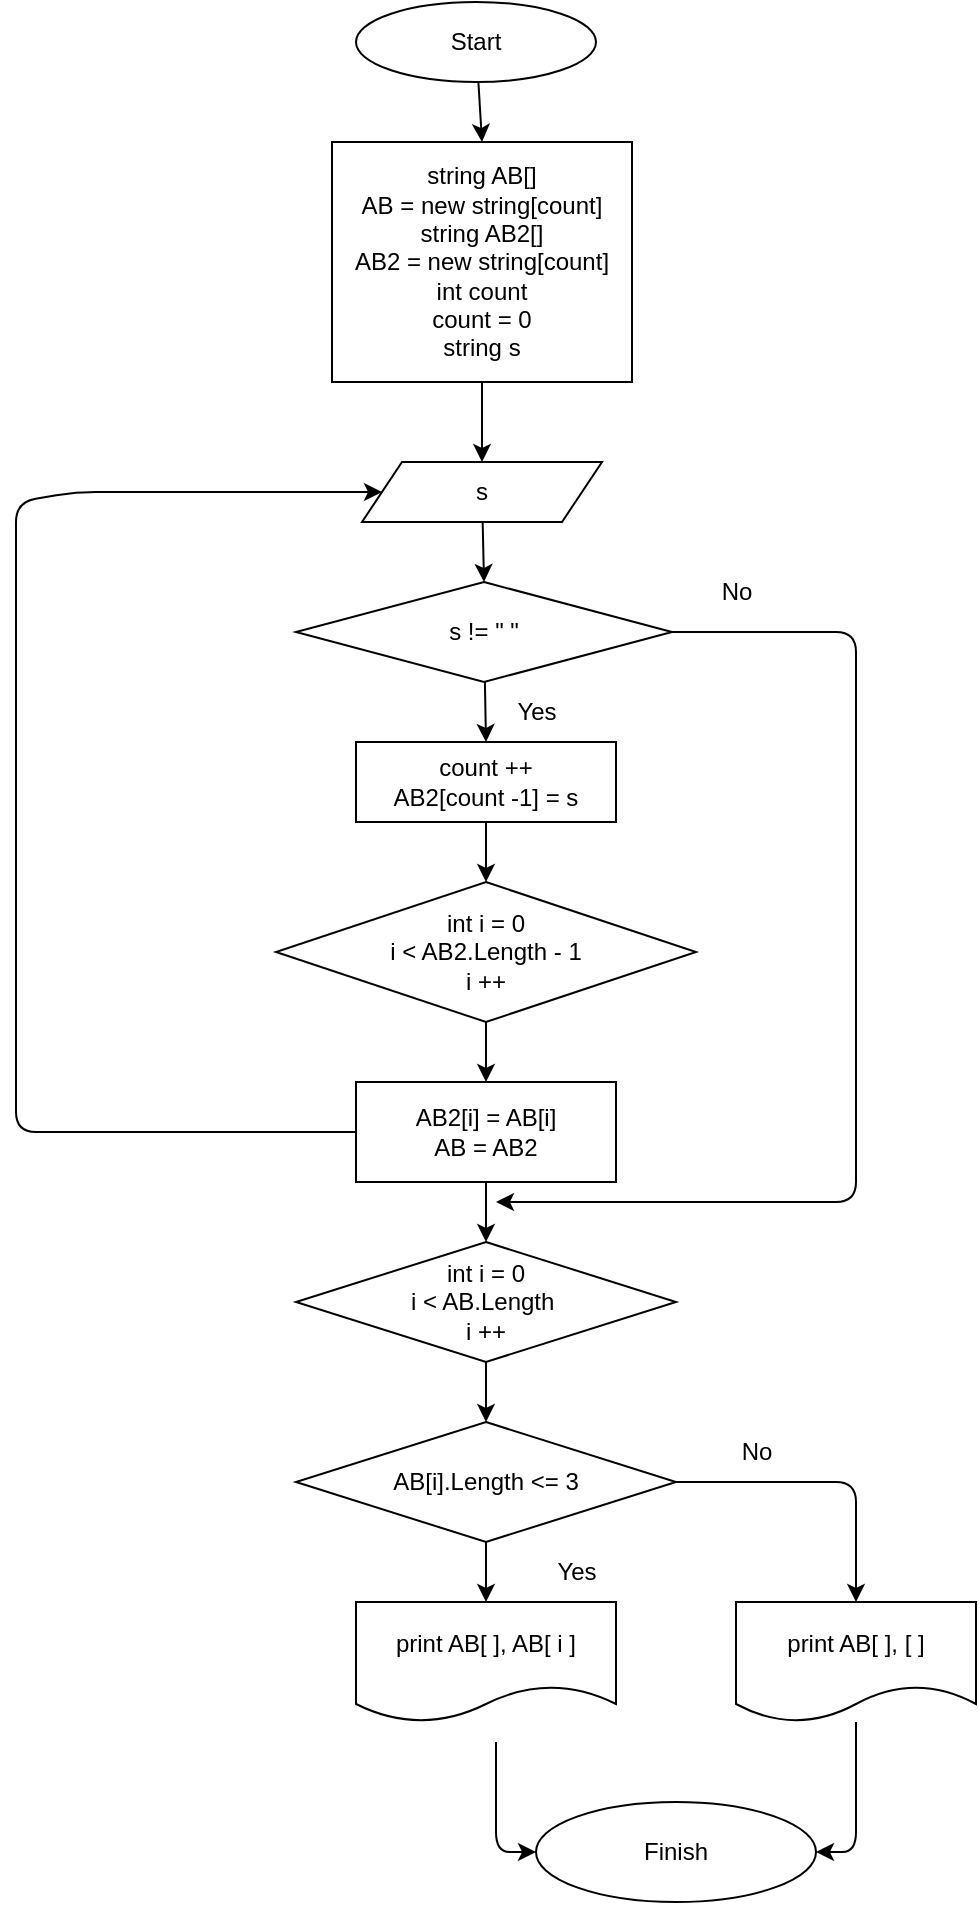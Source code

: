 <mxfile>
    <diagram id="I4M9VPzilsI7Wyy_FVE7" name="Page-1">
        <mxGraphModel dx="576" dy="440" grid="1" gridSize="10" guides="1" tooltips="1" connect="1" arrows="1" fold="1" page="1" pageScale="1" pageWidth="850" pageHeight="1100" math="0" shadow="0">
            <root>
                <mxCell id="0"/>
                <mxCell id="1" parent="0"/>
                <mxCell id="4" style="edgeStyle=none;html=1;entryX=0.5;entryY=0;entryDx=0;entryDy=0;" edge="1" parent="1" source="2" target="3">
                    <mxGeometry relative="1" as="geometry"/>
                </mxCell>
                <mxCell id="2" value="Start" style="ellipse;whiteSpace=wrap;html=1;" vertex="1" parent="1">
                    <mxGeometry x="260" y="30" width="120" height="40" as="geometry"/>
                </mxCell>
                <mxCell id="6" style="edgeStyle=none;html=1;entryX=0.5;entryY=0;entryDx=0;entryDy=0;" edge="1" parent="1" source="3" target="5">
                    <mxGeometry relative="1" as="geometry"/>
                </mxCell>
                <mxCell id="3" value="string AB[]&lt;br&gt;AB = new string[count]&lt;br&gt;string AB2[]&lt;br&gt;AB2 = new string[count]&lt;br&gt;int count&lt;br&gt;count = 0&lt;br&gt;string s" style="rounded=0;whiteSpace=wrap;html=1;" vertex="1" parent="1">
                    <mxGeometry x="248" y="100" width="150" height="120" as="geometry"/>
                </mxCell>
                <mxCell id="8" style="edgeStyle=none;html=1;entryX=0.5;entryY=0;entryDx=0;entryDy=0;" edge="1" parent="1" source="5" target="7">
                    <mxGeometry relative="1" as="geometry"/>
                </mxCell>
                <mxCell id="5" value="s" style="shape=parallelogram;perimeter=parallelogramPerimeter;whiteSpace=wrap;html=1;fixedSize=1;" vertex="1" parent="1">
                    <mxGeometry x="263" y="260" width="120" height="30" as="geometry"/>
                </mxCell>
                <mxCell id="10" style="edgeStyle=none;html=1;entryX=0.5;entryY=0;entryDx=0;entryDy=0;" edge="1" parent="1" source="7" target="9">
                    <mxGeometry relative="1" as="geometry"/>
                </mxCell>
                <mxCell id="17" style="edgeStyle=none;html=1;" edge="1" parent="1" source="7">
                    <mxGeometry relative="1" as="geometry">
                        <mxPoint x="330" y="630" as="targetPoint"/>
                        <Array as="points">
                            <mxPoint x="510" y="345"/>
                            <mxPoint x="510" y="630"/>
                        </Array>
                    </mxGeometry>
                </mxCell>
                <mxCell id="7" value="s != &quot; &quot;&lt;br&gt;" style="rhombus;whiteSpace=wrap;html=1;" vertex="1" parent="1">
                    <mxGeometry x="230" y="320" width="188" height="50" as="geometry"/>
                </mxCell>
                <mxCell id="12" style="edgeStyle=none;html=1;" edge="1" parent="1" source="9" target="11">
                    <mxGeometry relative="1" as="geometry"/>
                </mxCell>
                <mxCell id="9" value="count ++&lt;br&gt;AB2[count -1] = s" style="rounded=0;whiteSpace=wrap;html=1;" vertex="1" parent="1">
                    <mxGeometry x="260" y="400" width="130" height="40" as="geometry"/>
                </mxCell>
                <mxCell id="14" style="edgeStyle=none;html=1;entryX=0.5;entryY=0;entryDx=0;entryDy=0;" edge="1" parent="1" source="11" target="13">
                    <mxGeometry relative="1" as="geometry"/>
                </mxCell>
                <mxCell id="11" value="int i = 0&lt;br&gt;i &amp;lt; AB2.Length - 1&lt;br&gt;i ++" style="rhombus;whiteSpace=wrap;html=1;" vertex="1" parent="1">
                    <mxGeometry x="220" y="470" width="210" height="70" as="geometry"/>
                </mxCell>
                <mxCell id="23" style="edgeStyle=none;html=1;entryX=0;entryY=0.5;entryDx=0;entryDy=0;" edge="1" parent="1" source="13" target="5">
                    <mxGeometry relative="1" as="geometry">
                        <mxPoint x="100" y="590" as="targetPoint"/>
                        <Array as="points">
                            <mxPoint x="90" y="595"/>
                            <mxPoint x="90" y="280"/>
                            <mxPoint x="120" y="275"/>
                        </Array>
                    </mxGeometry>
                </mxCell>
                <mxCell id="26" style="edgeStyle=none;html=1;entryX=0.5;entryY=0;entryDx=0;entryDy=0;" edge="1" parent="1" source="13" target="24">
                    <mxGeometry relative="1" as="geometry"/>
                </mxCell>
                <mxCell id="13" value="AB2[i] = AB[i]&lt;br&gt;AB = AB2" style="rounded=0;whiteSpace=wrap;html=1;" vertex="1" parent="1">
                    <mxGeometry x="260" y="570" width="130" height="50" as="geometry"/>
                </mxCell>
                <mxCell id="20" value="No" style="text;html=1;align=center;verticalAlign=middle;resizable=0;points=[];autosize=1;strokeColor=none;fillColor=none;" vertex="1" parent="1">
                    <mxGeometry x="430" y="310" width="40" height="30" as="geometry"/>
                </mxCell>
                <mxCell id="21" value="Yes" style="text;html=1;align=center;verticalAlign=middle;resizable=0;points=[];autosize=1;strokeColor=none;fillColor=none;" vertex="1" parent="1">
                    <mxGeometry x="330" y="370" width="40" height="30" as="geometry"/>
                </mxCell>
                <mxCell id="29" style="edgeStyle=none;html=1;entryX=0.5;entryY=0;entryDx=0;entryDy=0;" edge="1" parent="1" source="24" target="27">
                    <mxGeometry relative="1" as="geometry"/>
                </mxCell>
                <mxCell id="24" value="int i = 0&lt;br&gt;i &amp;lt; AB.Length&amp;nbsp;&lt;br&gt;i ++" style="rhombus;whiteSpace=wrap;html=1;" vertex="1" parent="1">
                    <mxGeometry x="230" y="650" width="190" height="60" as="geometry"/>
                </mxCell>
                <mxCell id="34" style="edgeStyle=none;html=1;exitX=1;exitY=0.5;exitDx=0;exitDy=0;entryX=0.5;entryY=0;entryDx=0;entryDy=0;" edge="1" parent="1" source="27" target="32">
                    <mxGeometry relative="1" as="geometry">
                        <mxPoint x="450" y="770" as="targetPoint"/>
                        <Array as="points">
                            <mxPoint x="510" y="770"/>
                        </Array>
                    </mxGeometry>
                </mxCell>
                <mxCell id="1ysXfkkQ5fH9p8RDxd-q-44" style="edgeStyle=none;html=1;entryX=0.5;entryY=0;entryDx=0;entryDy=0;" edge="1" parent="1" source="27" target="30">
                    <mxGeometry relative="1" as="geometry"/>
                </mxCell>
                <mxCell id="27" value="AB[i].Length &amp;lt;= 3" style="rhombus;whiteSpace=wrap;html=1;" vertex="1" parent="1">
                    <mxGeometry x="230" y="740" width="190" height="60" as="geometry"/>
                </mxCell>
                <mxCell id="36" style="edgeStyle=none;html=1;entryX=0;entryY=0.5;entryDx=0;entryDy=0;" edge="1" parent="1" target="35">
                    <mxGeometry relative="1" as="geometry">
                        <mxPoint x="330" y="900" as="sourcePoint"/>
                        <Array as="points">
                            <mxPoint x="330" y="955"/>
                        </Array>
                    </mxGeometry>
                </mxCell>
                <mxCell id="30" value="print AB[ ], AB[ i ]" style="shape=document;whiteSpace=wrap;html=1;boundedLbl=1;" vertex="1" parent="1">
                    <mxGeometry x="260" y="830" width="130" height="60" as="geometry"/>
                </mxCell>
                <mxCell id="37" style="edgeStyle=none;html=1;entryX=1;entryY=0.5;entryDx=0;entryDy=0;" edge="1" parent="1" source="32" target="35">
                    <mxGeometry relative="1" as="geometry">
                        <Array as="points">
                            <mxPoint x="510" y="955"/>
                        </Array>
                    </mxGeometry>
                </mxCell>
                <mxCell id="32" value="print AB[ ], [ ]" style="shape=document;whiteSpace=wrap;html=1;boundedLbl=1;" vertex="1" parent="1">
                    <mxGeometry x="450" y="830" width="120" height="60" as="geometry"/>
                </mxCell>
                <mxCell id="35" value="Finish" style="ellipse;whiteSpace=wrap;html=1;" vertex="1" parent="1">
                    <mxGeometry x="350" y="930" width="140" height="50" as="geometry"/>
                </mxCell>
                <mxCell id="1ysXfkkQ5fH9p8RDxd-q-37" value="No" style="text;html=1;align=center;verticalAlign=middle;resizable=0;points=[];autosize=1;strokeColor=none;fillColor=none;" vertex="1" parent="1">
                    <mxGeometry x="440" y="740" width="40" height="30" as="geometry"/>
                </mxCell>
                <mxCell id="1ysXfkkQ5fH9p8RDxd-q-45" value="Yes" style="text;html=1;align=center;verticalAlign=middle;resizable=0;points=[];autosize=1;strokeColor=none;fillColor=none;" vertex="1" parent="1">
                    <mxGeometry x="350" y="800" width="40" height="30" as="geometry"/>
                </mxCell>
            </root>
        </mxGraphModel>
    </diagram>
</mxfile>